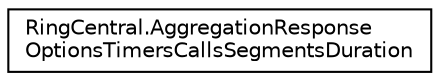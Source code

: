 digraph "Graphical Class Hierarchy"
{
 // LATEX_PDF_SIZE
  edge [fontname="Helvetica",fontsize="10",labelfontname="Helvetica",labelfontsize="10"];
  node [fontname="Helvetica",fontsize="10",shape=record];
  rankdir="LR";
  Node0 [label="RingCentral.AggregationResponse\lOptionsTimersCallsSegmentsDuration",height=0.2,width=0.4,color="black", fillcolor="white", style="filled",URL="$classRingCentral_1_1AggregationResponseOptionsTimersCallsSegmentsDuration.html",tooltip=" "];
}
